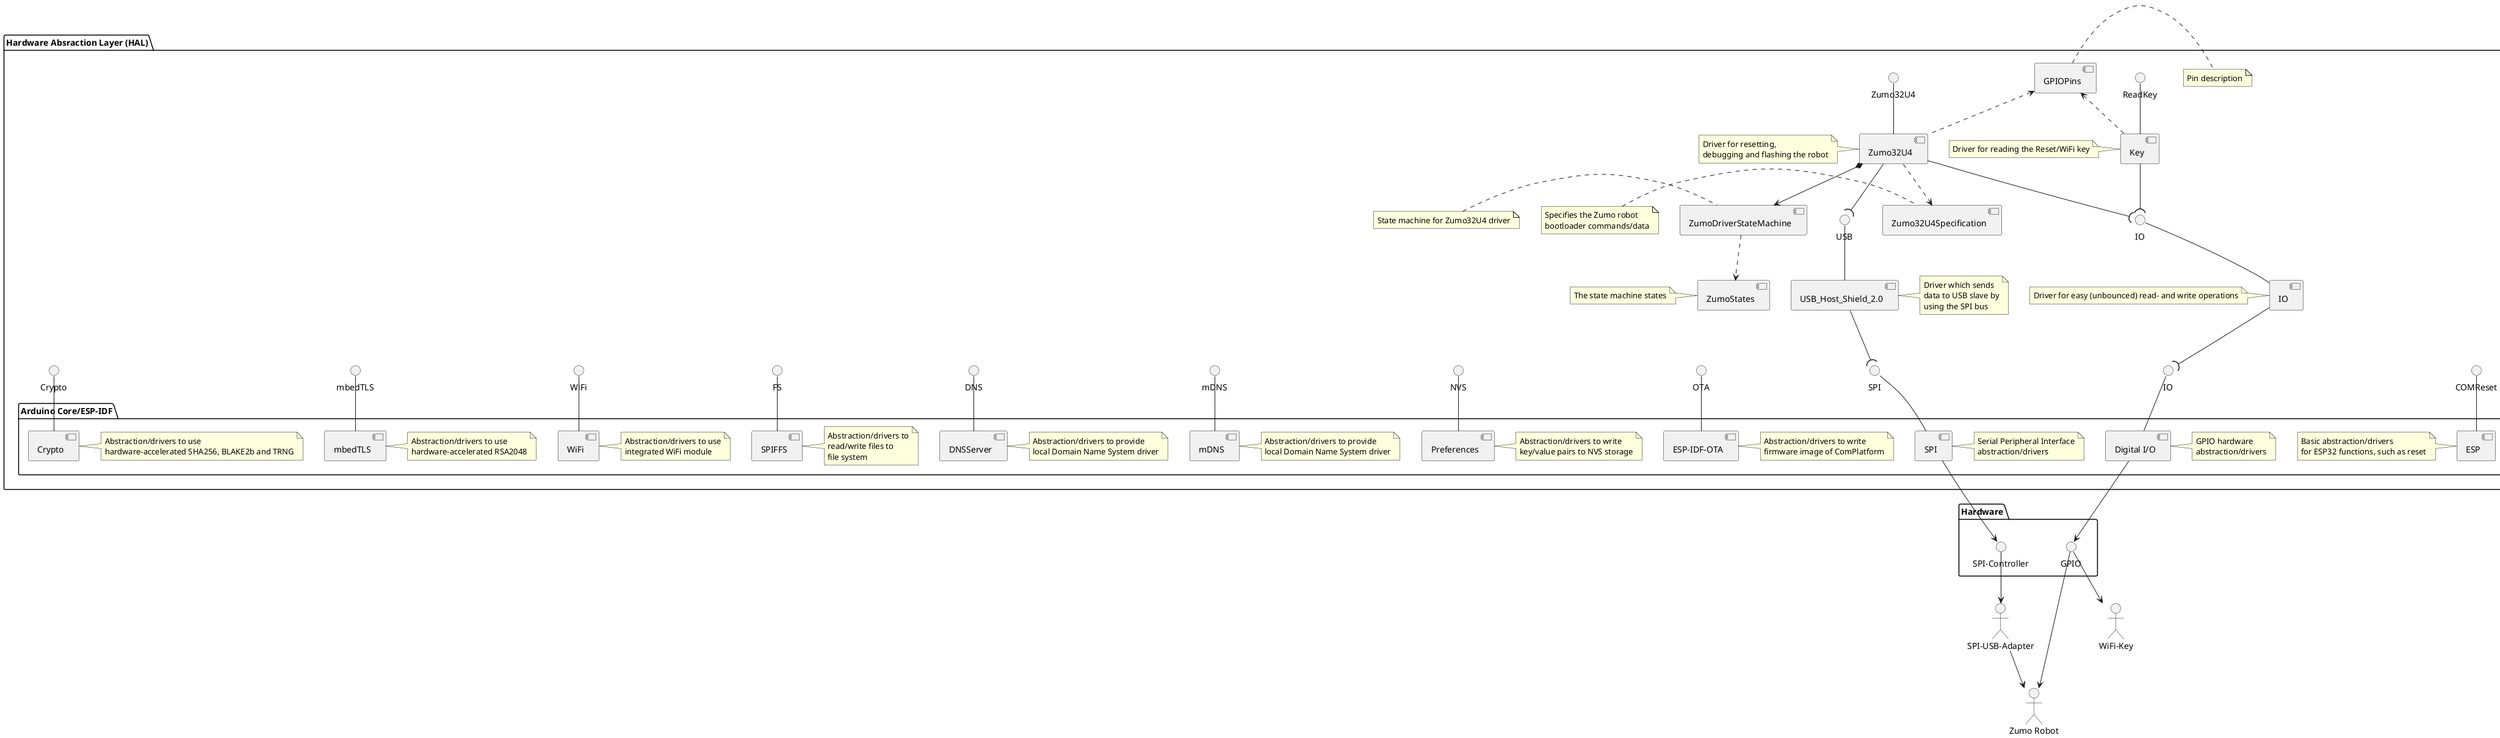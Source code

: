 @startuml
package "Hardware Absraction Layer (HAL)" {
    interface "COMReset" as ComReset
    interface "ReadKey" as ReadKey
    interface "Crypto" as Crypto
    interface "mbedTLS" as mbedtls
    interface "WiFi" as WiFi
    interface "DNS" as DNS
    interface "mDNS" as MDNS
    interface "OTA" as ota
    interface "FS" as FS
    interface "NVS" as nvshal
    interface "IO" as IO
    interface "Zumo32U4" as zumo32u4interface

    interface "USB" as SPIUSB
    interface "IO" as arduinoIO
    interface "SPI" as SPI

    package "Arduino Core/ESP-IDF" {
        component "Crypto" as cryptohal
        component "mbedTLS" as mbedtlshal
        component "ESP" as esp
        component "WiFi" as wifihal
        component "SPIFFS" as fshal
        component "Preferences" as preferences
        component "DNSServer" as dnsserver
        component "mDNS" as mdnsserver
        component "SPI" as spihal
        component "Digital I/O" as iohal
        component "ESP-IDF-OTA" as arduinoota

        note right of spihal : Serial Peripheral Interface\nabstraction/drivers
        note left of esp : Basic abstraction/drivers\nfor ESP32 functions, such as reset
        note right of iohal :  GPIO hardware\nabstraction/drivers
        note right of arduinoota: Abstraction/drivers to write\nfirmware image of ComPlatform
        note right of preferences : Abstraction/drivers to write\nkey/value pairs to NVS storage
        note right of wifihal: Abstraction/drivers to use\nintegrated WiFi module
        note right of cryptohal: Abstraction/drivers to use\nhardware-accelerated SHA256, BLAKE2b and TRNG
        note right of mbedtlshal : Abstraction/drivers to use\nhardware-accelerated RSA2048
        note right of dnsserver : Abstraction/drivers to provide\nlocal Domain Name System driver
        note right of mdnsserver : Abstraction/drivers to provide\nlocal Domain Name System driver
        note right of fshal : Abstraction/drivers to\nread/write files to\nfile system

        cryptohal -up- Crypto
        mbedtlshal -up- mbedtls
        wifihal -up- WiFi
        fshal -up- FS
        iohal -up- arduinoIO
        spihal -up- SPI
        dnsserver -up- DNS
        mdnsserver -up- MDNS
        preferences -up- nvshal
        arduinoota -up- ota
    }

    component "USB_Host_Shield_2.0" as spiusbdriver
    component "IO" as io
    component "Key" as key
    component "GPIOPins" as gpiopins
    component "Zumo32U4" as zumo32u4
    component "ZumoDriverStateMachine" as zumostate
    component "ZumoStates" as states
    component "Zumo32U4Specification" as zumospec

    note right of spiusbdriver : Driver which sends\ndata to USB slave by\nusing the SPI bus
    note left of key: Driver for reading the Reset/WiFi key
    note left of io : Driver for easy (unbounced) read- and write operations
    note right of gpiopins : Pin description
    note left of zumo32u4: Driver for resetting,\ndebugging and flashing the robot
    note left of zumostate: State machine for Zumo32U4 driver
    note left of zumospec : Specifies the Zumo robot\nbootloader commands/data
    note left of states: The state machine states

    spiusbdriver -up- SPIUSB
    zumo32u4 -up- zumo32u4interface
    esp -up- ComReset
    key -up- ReadKey
    io -up- IO

    zumo32u4 -down-(IO
    zumo32u4 -down-(SPIUSB

    zumo32u4 *--> zumostate
    zumo32u4 ..> zumospec

    zumostate ..> states

    spiusbdriver -down-(SPI
    io -down-(arduinoIO
    key -down-(IO

    key .up.> gpiopins
    zumo32u4 .up.> gpiopins
}

package Hardware {
    interface "SPI-Controller" as spicontroller
    interface "GPIO" as gpio

    spihal --> spicontroller
    iohal --> gpio
}

"SPI-USB-Adapter" as usbadapter
"Zumo Robot" as zumorobot
"WiFi-Key" as hwwifikey

spicontroller --> usbadapter
usbadapter --> zumorobot
gpio --> zumorobot
gpio --> hwwifikey
@enduml
